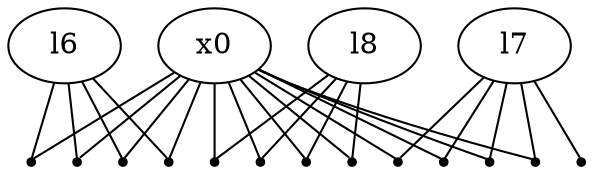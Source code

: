 graph {
  size="5,5";

  var7782220156096217094[label="l6", pos="3.63445,1.89242!"];
  var7782220156096217095[label="l7", pos="0.969689,0.00854354!"];
  var7782220156096217096[label="l8", pos="0.403869,0!"];
  var8646911284551352320[label="x0", pos="0,3.69542!"];

  factor0[label="", shape=point];
  var7782220156096217095--factor0;
  factor1[label="", shape=point];
  var7782220156096217096--factor1;
  var8646911284551352320--factor1;
  factor2[label="", shape=point];
  var7782220156096217096--factor2;
  var8646911284551352320--factor2;
  factor3[label="", shape=point];
  var7782220156096217096--factor3;
  var8646911284551352320--factor3;
  factor4[label="", shape=point];
  var7782220156096217096--factor4;
  var8646911284551352320--factor4;
  factor5[label="", shape=point];
  var7782220156096217095--factor5;
  var8646911284551352320--factor5;
  factor6[label="", shape=point];
  var7782220156096217095--factor6;
  var8646911284551352320--factor6;
  factor7[label="", shape=point];
  var7782220156096217095--factor7;
  var8646911284551352320--factor7;
  factor8[label="", shape=point];
  var7782220156096217095--factor8;
  var8646911284551352320--factor8;
  factor9[label="", shape=point];
  var7782220156096217094--factor9;
  var8646911284551352320--factor9;
  factor10[label="", shape=point];
  var7782220156096217094--factor10;
  var8646911284551352320--factor10;
  factor11[label="", shape=point];
  var7782220156096217094--factor11;
  var8646911284551352320--factor11;
  factor12[label="", shape=point];
  var7782220156096217094--factor12;
  var8646911284551352320--factor12;
}
